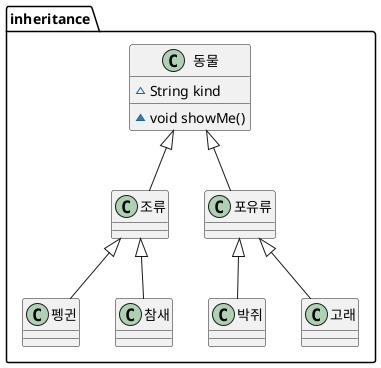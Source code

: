 @startuml
class inheritance.펭귄 {
}
class inheritance.박쥐 {
}
class inheritance.고래 {
}
class inheritance.참새 {
}
class inheritance.동물 {
~ String kind
~ void showMe()
}
class inheritance.조류 {
}
class inheritance.포유류 {
}


inheritance.조류 <|-- inheritance.펭귄
inheritance.포유류 <|-- inheritance.박쥐
inheritance.포유류 <|-- inheritance.고래
inheritance.조류 <|-- inheritance.참새
inheritance.동물 <|-- inheritance.조류
inheritance.동물 <|-- inheritance.포유류
@enduml